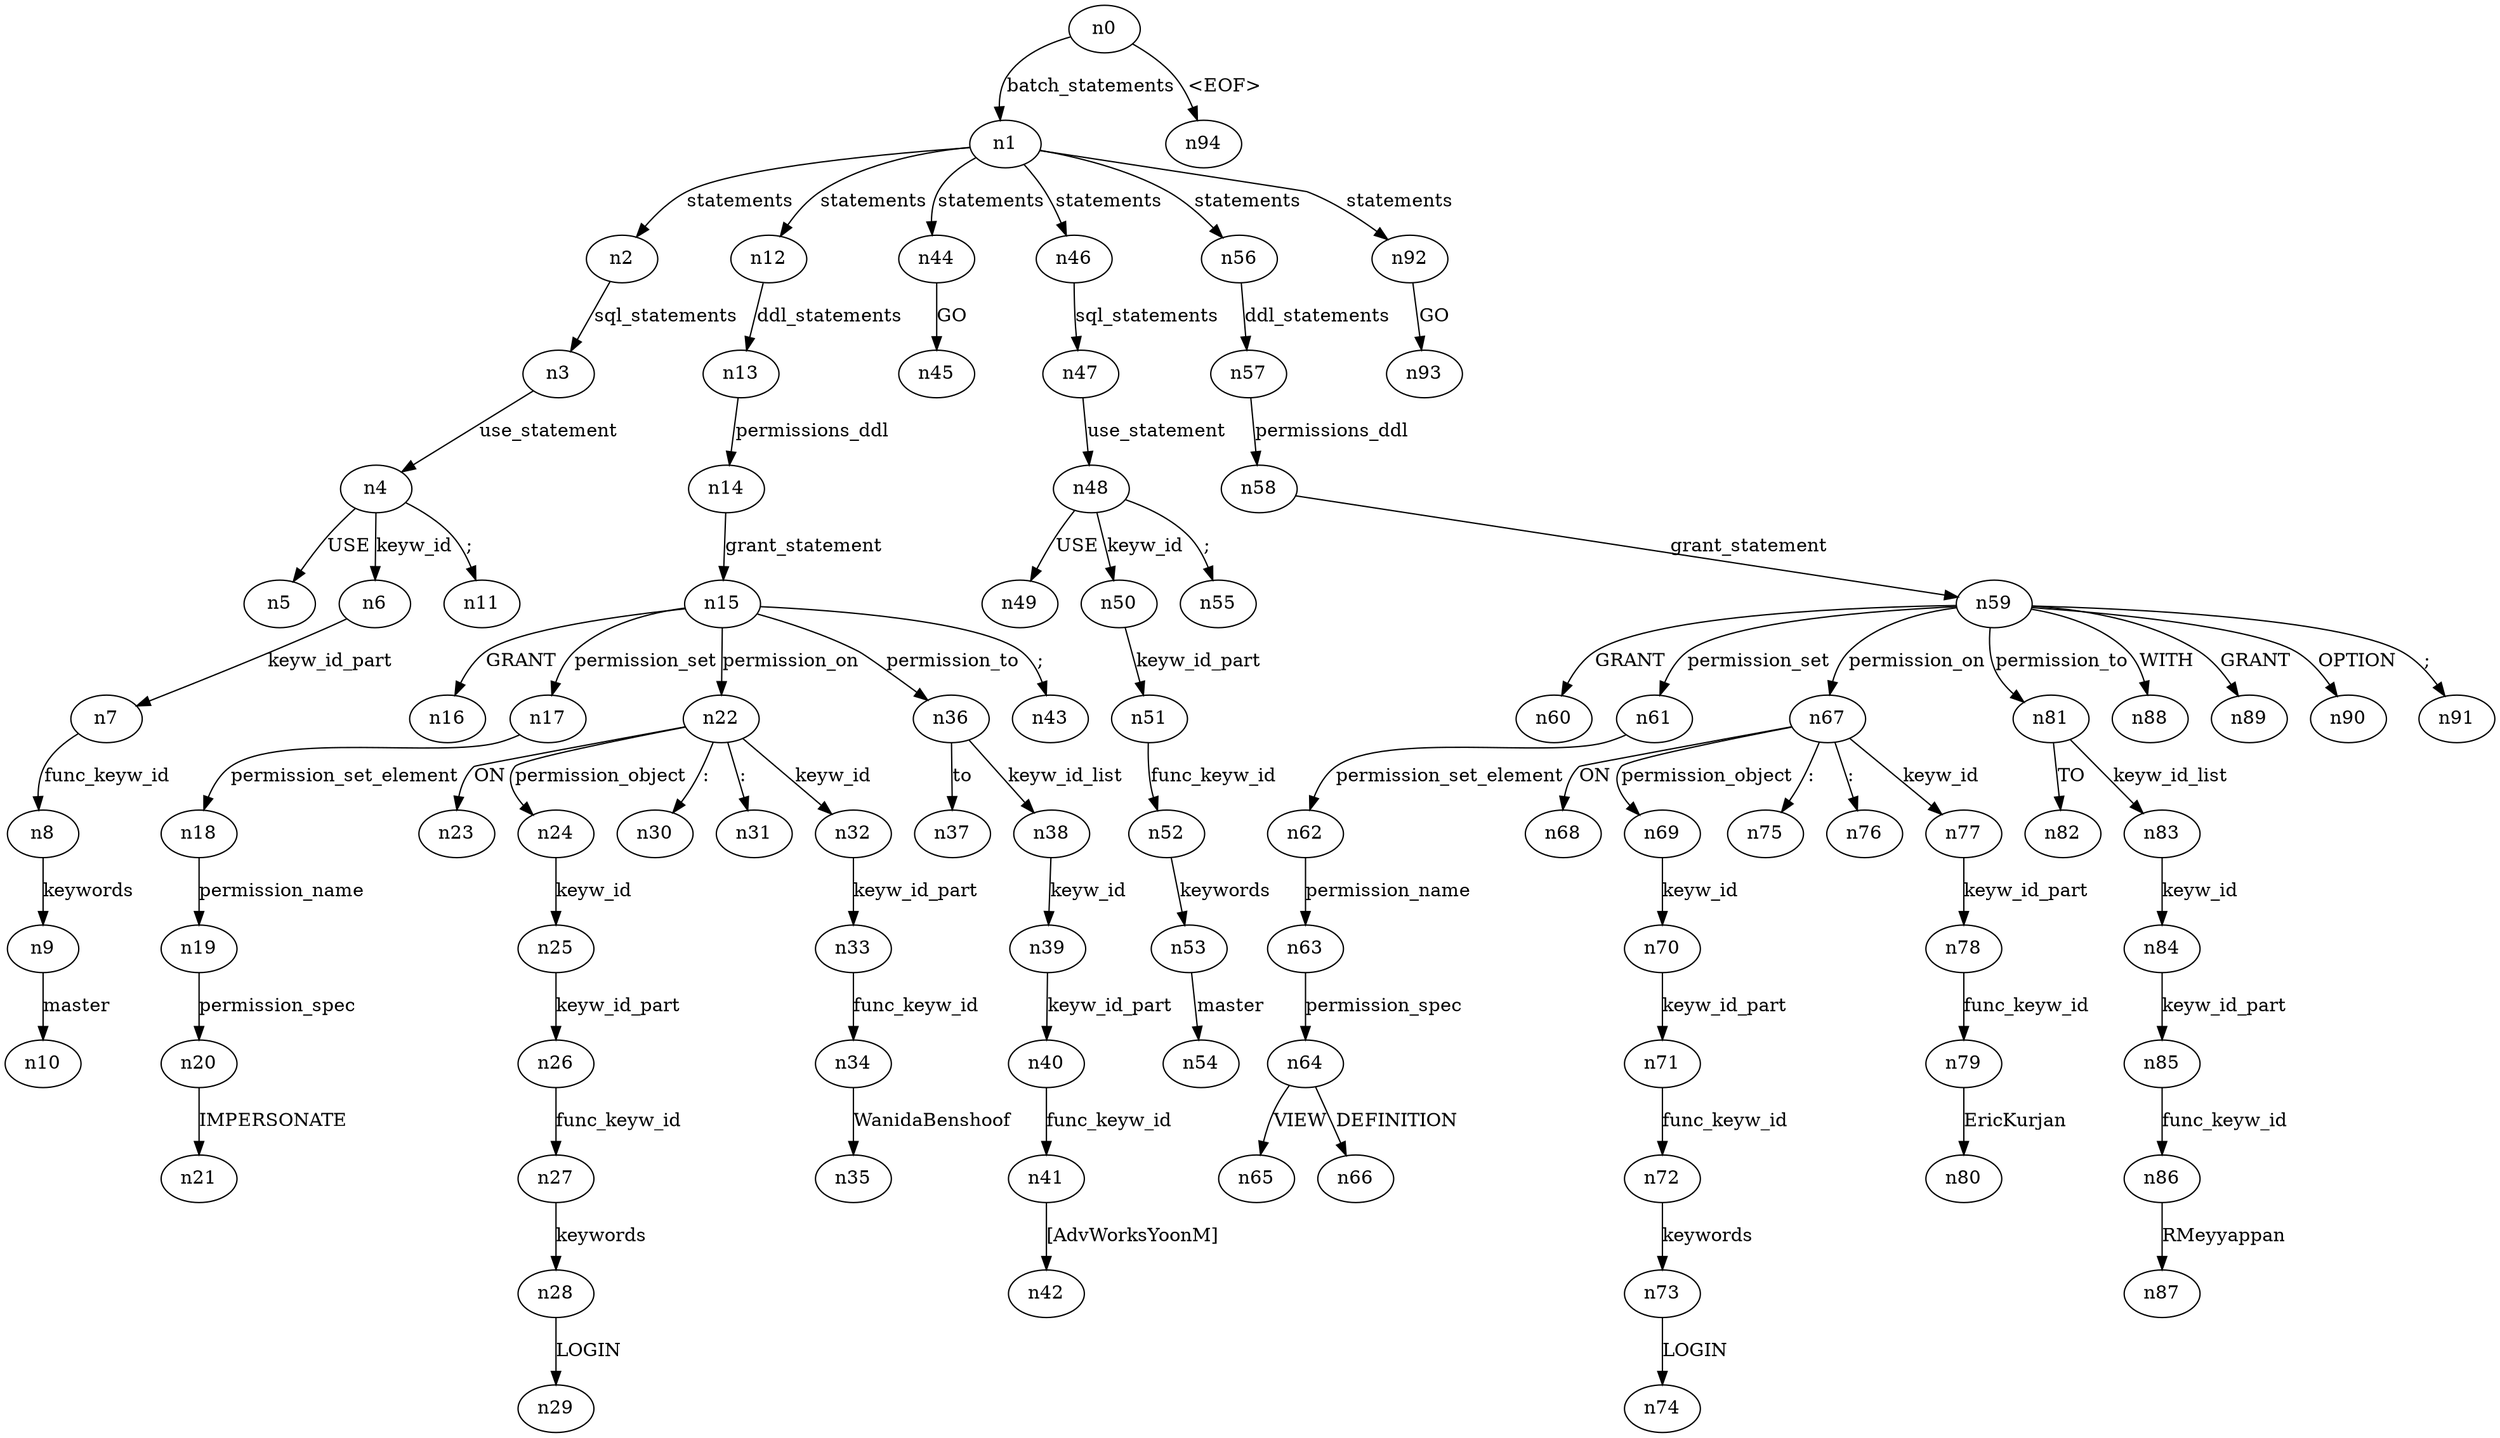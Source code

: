 digraph ParseTree {
  n0 -> n1 [label="batch_statements"];
  n1 -> n2 [label="statements"];
  n2 -> n3 [label="sql_statements"];
  n3 -> n4 [label="use_statement"];
  n4 -> n5 [label="USE"];
  n4 -> n6 [label="keyw_id"];
  n6 -> n7 [label="keyw_id_part"];
  n7 -> n8 [label="func_keyw_id"];
  n8 -> n9 [label="keywords"];
  n9 -> n10 [label="master"];
  n4 -> n11 [label=";"];
  n1 -> n12 [label="statements"];
  n12 -> n13 [label="ddl_statements"];
  n13 -> n14 [label="permissions_ddl"];
  n14 -> n15 [label="grant_statement"];
  n15 -> n16 [label="GRANT"];
  n15 -> n17 [label="permission_set"];
  n17 -> n18 [label="permission_set_element"];
  n18 -> n19 [label="permission_name"];
  n19 -> n20 [label="permission_spec"];
  n20 -> n21 [label="IMPERSONATE"];
  n15 -> n22 [label="permission_on"];
  n22 -> n23 [label="ON"];
  n22 -> n24 [label="permission_object"];
  n24 -> n25 [label="keyw_id"];
  n25 -> n26 [label="keyw_id_part"];
  n26 -> n27 [label="func_keyw_id"];
  n27 -> n28 [label="keywords"];
  n28 -> n29 [label="LOGIN"];
  n22 -> n30 [label=":"];
  n22 -> n31 [label=":"];
  n22 -> n32 [label="keyw_id"];
  n32 -> n33 [label="keyw_id_part"];
  n33 -> n34 [label="func_keyw_id"];
  n34 -> n35 [label="WanidaBenshoof"];
  n15 -> n36 [label="permission_to"];
  n36 -> n37 [label="to"];
  n36 -> n38 [label="keyw_id_list"];
  n38 -> n39 [label="keyw_id"];
  n39 -> n40 [label="keyw_id_part"];
  n40 -> n41 [label="func_keyw_id"];
  n41 -> n42 [label="[AdvWorks\YoonM]"];
  n15 -> n43 [label=";"];
  n1 -> n44 [label="statements"];
  n44 -> n45 [label="GO"];
  n1 -> n46 [label="statements"];
  n46 -> n47 [label="sql_statements"];
  n47 -> n48 [label="use_statement"];
  n48 -> n49 [label="USE"];
  n48 -> n50 [label="keyw_id"];
  n50 -> n51 [label="keyw_id_part"];
  n51 -> n52 [label="func_keyw_id"];
  n52 -> n53 [label="keywords"];
  n53 -> n54 [label="master"];
  n48 -> n55 [label=";"];
  n1 -> n56 [label="statements"];
  n56 -> n57 [label="ddl_statements"];
  n57 -> n58 [label="permissions_ddl"];
  n58 -> n59 [label="grant_statement"];
  n59 -> n60 [label="GRANT"];
  n59 -> n61 [label="permission_set"];
  n61 -> n62 [label="permission_set_element"];
  n62 -> n63 [label="permission_name"];
  n63 -> n64 [label="permission_spec"];
  n64 -> n65 [label="VIEW"];
  n64 -> n66 [label="DEFINITION"];
  n59 -> n67 [label="permission_on"];
  n67 -> n68 [label="ON"];
  n67 -> n69 [label="permission_object"];
  n69 -> n70 [label="keyw_id"];
  n70 -> n71 [label="keyw_id_part"];
  n71 -> n72 [label="func_keyw_id"];
  n72 -> n73 [label="keywords"];
  n73 -> n74 [label="LOGIN"];
  n67 -> n75 [label=":"];
  n67 -> n76 [label=":"];
  n67 -> n77 [label="keyw_id"];
  n77 -> n78 [label="keyw_id_part"];
  n78 -> n79 [label="func_keyw_id"];
  n79 -> n80 [label="EricKurjan"];
  n59 -> n81 [label="permission_to"];
  n81 -> n82 [label="TO"];
  n81 -> n83 [label="keyw_id_list"];
  n83 -> n84 [label="keyw_id"];
  n84 -> n85 [label="keyw_id_part"];
  n85 -> n86 [label="func_keyw_id"];
  n86 -> n87 [label="RMeyyappan"];
  n59 -> n88 [label="WITH"];
  n59 -> n89 [label="GRANT"];
  n59 -> n90 [label="OPTION"];
  n59 -> n91 [label=";"];
  n1 -> n92 [label="statements"];
  n92 -> n93 [label="GO"];
  n0 -> n94 [label="<EOF>"];
}